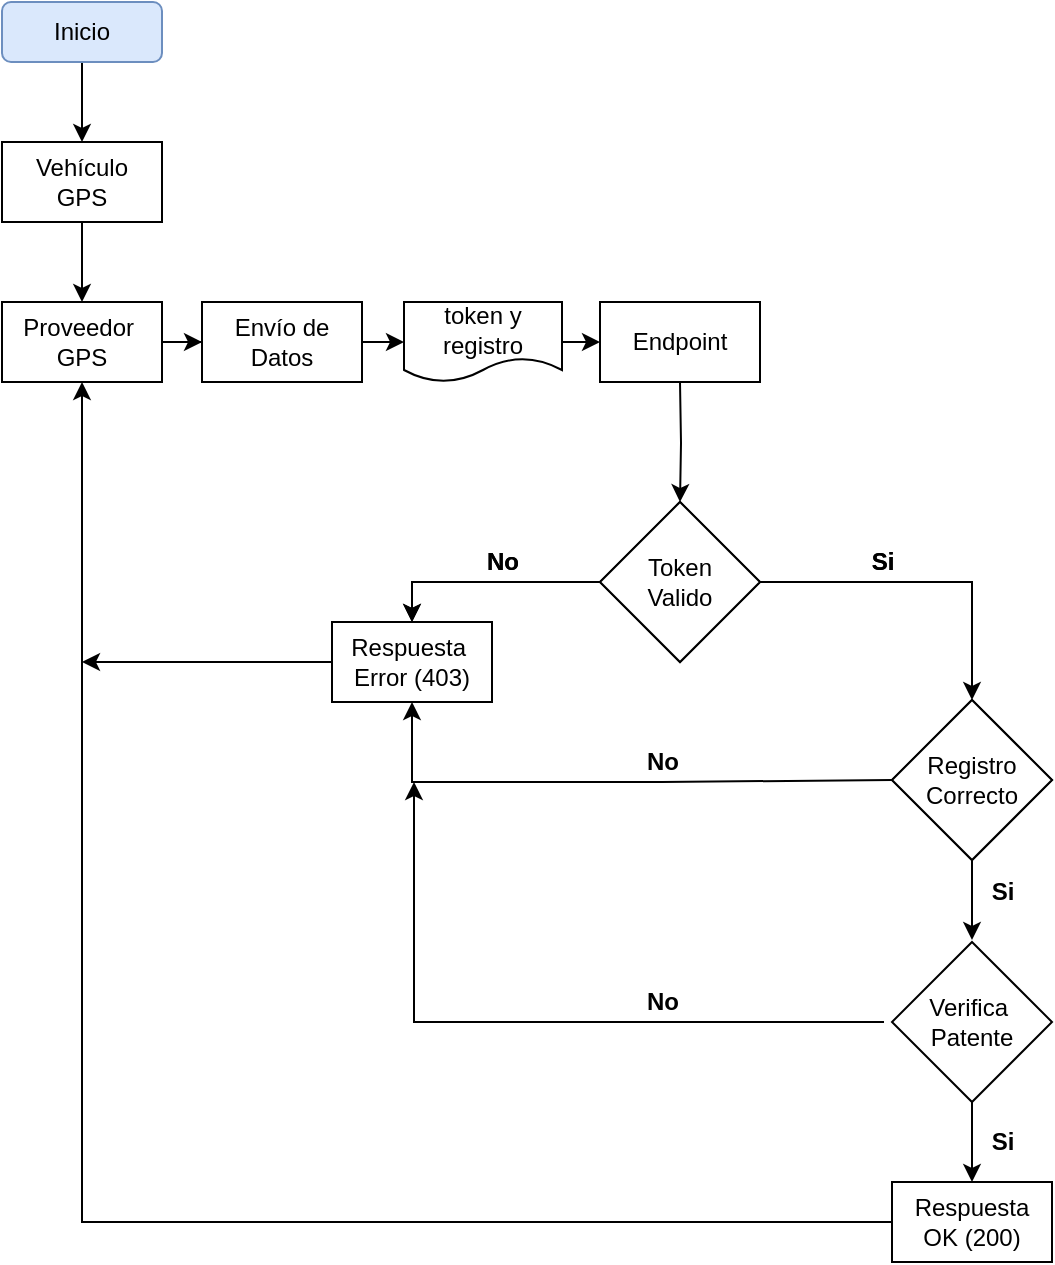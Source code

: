 <mxfile version="17.4.4" type="github">
  <diagram id="ggKhiA-MEm7EH-LAjlCG" name="Page-1">
    <mxGraphModel dx="1422" dy="786" grid="1" gridSize="10" guides="1" tooltips="1" connect="1" arrows="1" fold="1" page="1" pageScale="1" pageWidth="827" pageHeight="1169" math="0" shadow="0">
      <root>
        <mxCell id="0" />
        <mxCell id="1" parent="0" />
        <mxCell id="SpZ6nx0x9VD4QV0NILSI-11" value="" style="edgeStyle=orthogonalEdgeStyle;rounded=0;orthogonalLoop=1;jettySize=auto;html=1;" edge="1" parent="1" source="SpZ6nx0x9VD4QV0NILSI-1" target="SpZ6nx0x9VD4QV0NILSI-10">
          <mxGeometry relative="1" as="geometry" />
        </mxCell>
        <mxCell id="SpZ6nx0x9VD4QV0NILSI-1" value="Inicio" style="rounded=1;whiteSpace=wrap;html=1;fillColor=#dae8fc;strokeColor=#6c8ebf;" vertex="1" parent="1">
          <mxGeometry x="180" y="140" width="80" height="30" as="geometry" />
        </mxCell>
        <mxCell id="SpZ6nx0x9VD4QV0NILSI-13" value="" style="edgeStyle=orthogonalEdgeStyle;rounded=0;orthogonalLoop=1;jettySize=auto;html=1;" edge="1" parent="1" source="SpZ6nx0x9VD4QV0NILSI-10" target="SpZ6nx0x9VD4QV0NILSI-12">
          <mxGeometry relative="1" as="geometry" />
        </mxCell>
        <mxCell id="SpZ6nx0x9VD4QV0NILSI-10" value="Vehículo&lt;br&gt;GPS" style="rounded=0;whiteSpace=wrap;html=1;" vertex="1" parent="1">
          <mxGeometry x="180" y="210" width="80" height="40" as="geometry" />
        </mxCell>
        <mxCell id="SpZ6nx0x9VD4QV0NILSI-58" value="" style="edgeStyle=orthogonalEdgeStyle;rounded=0;orthogonalLoop=1;jettySize=auto;html=1;" edge="1" parent="1" source="SpZ6nx0x9VD4QV0NILSI-12" target="SpZ6nx0x9VD4QV0NILSI-57">
          <mxGeometry relative="1" as="geometry" />
        </mxCell>
        <mxCell id="SpZ6nx0x9VD4QV0NILSI-12" value="Proveedor&amp;nbsp;&lt;br&gt;GPS" style="rounded=0;whiteSpace=wrap;html=1;" vertex="1" parent="1">
          <mxGeometry x="180" y="290" width="80" height="40" as="geometry" />
        </mxCell>
        <mxCell id="SpZ6nx0x9VD4QV0NILSI-19" value="" style="edgeStyle=orthogonalEdgeStyle;rounded=0;orthogonalLoop=1;jettySize=auto;html=1;" edge="1" parent="1" target="SpZ6nx0x9VD4QV0NILSI-18">
          <mxGeometry relative="1" as="geometry">
            <mxPoint x="519" y="330" as="sourcePoint" />
          </mxGeometry>
        </mxCell>
        <mxCell id="SpZ6nx0x9VD4QV0NILSI-15" value="Endpoint" style="rounded=0;whiteSpace=wrap;html=1;" vertex="1" parent="1">
          <mxGeometry x="479" y="290" width="80" height="40" as="geometry" />
        </mxCell>
        <mxCell id="SpZ6nx0x9VD4QV0NILSI-21" value="" style="edgeStyle=orthogonalEdgeStyle;rounded=0;orthogonalLoop=1;jettySize=auto;html=1;" edge="1" parent="1" source="SpZ6nx0x9VD4QV0NILSI-18" target="SpZ6nx0x9VD4QV0NILSI-20">
          <mxGeometry relative="1" as="geometry">
            <Array as="points">
              <mxPoint x="385" y="430" />
            </Array>
          </mxGeometry>
        </mxCell>
        <mxCell id="SpZ6nx0x9VD4QV0NILSI-24" value="" style="edgeStyle=orthogonalEdgeStyle;rounded=0;orthogonalLoop=1;jettySize=auto;html=1;entryX=0.5;entryY=0;entryDx=0;entryDy=0;" edge="1" parent="1" source="SpZ6nx0x9VD4QV0NILSI-18" target="SpZ6nx0x9VD4QV0NILSI-38">
          <mxGeometry relative="1" as="geometry">
            <mxPoint x="665" y="450" as="targetPoint" />
            <Array as="points">
              <mxPoint x="665" y="430" />
            </Array>
          </mxGeometry>
        </mxCell>
        <mxCell id="SpZ6nx0x9VD4QV0NILSI-18" value="¿Token &lt;br&gt;Valido?" style="rhombus;whiteSpace=wrap;html=1;rounded=0;" vertex="1" parent="1">
          <mxGeometry x="479" y="390" width="80" height="80" as="geometry" />
        </mxCell>
        <mxCell id="SpZ6nx0x9VD4QV0NILSI-20" value="" style="whiteSpace=wrap;html=1;rounded=0;" vertex="1" parent="1">
          <mxGeometry x="345" y="450" width="80" height="40" as="geometry" />
        </mxCell>
        <mxCell id="SpZ6nx0x9VD4QV0NILSI-22" value="No" style="text;html=1;resizable=0;autosize=1;align=center;verticalAlign=middle;points=[];fillColor=none;strokeColor=none;rounded=0;fontStyle=1" vertex="1" parent="1">
          <mxGeometry x="415" y="410" width="30" height="20" as="geometry" />
        </mxCell>
        <mxCell id="SpZ6nx0x9VD4QV0NILSI-25" value="Si" style="text;html=1;resizable=0;autosize=1;align=center;verticalAlign=middle;points=[];fillColor=none;strokeColor=none;rounded=0;fontStyle=1" vertex="1" parent="1">
          <mxGeometry x="605" y="410" width="30" height="20" as="geometry" />
        </mxCell>
        <mxCell id="SpZ6nx0x9VD4QV0NILSI-28" value="" style="edgeStyle=orthogonalEdgeStyle;rounded=0;orthogonalLoop=1;jettySize=auto;html=1;" edge="1" parent="1" source="SpZ6nx0x9VD4QV0NILSI-26">
          <mxGeometry relative="1" as="geometry">
            <mxPoint x="665" y="609" as="targetPoint" />
          </mxGeometry>
        </mxCell>
        <mxCell id="SpZ6nx0x9VD4QV0NILSI-26" value="¿Datos &lt;br&gt;OK?" style="rhombus;whiteSpace=wrap;html=1;rounded=0;" vertex="1" parent="1">
          <mxGeometry x="625" y="489" width="80" height="80" as="geometry" />
        </mxCell>
        <mxCell id="SpZ6nx0x9VD4QV0NILSI-30" value="" style="edgeStyle=orthogonalEdgeStyle;rounded=0;orthogonalLoop=1;jettySize=auto;html=1;" edge="1" parent="1">
          <mxGeometry relative="1" as="geometry">
            <mxPoint x="665" y="649" as="sourcePoint" />
            <mxPoint x="665" y="730" as="targetPoint" />
          </mxGeometry>
        </mxCell>
        <mxCell id="SpZ6nx0x9VD4QV0NILSI-29" value="Respuesta OK (200)" style="whiteSpace=wrap;html=1;rounded=0;" vertex="1" parent="1">
          <mxGeometry x="625" y="730" width="80" height="40" as="geometry" />
        </mxCell>
        <mxCell id="SpZ6nx0x9VD4QV0NILSI-31" value="Si" style="text;html=1;resizable=0;autosize=1;align=center;verticalAlign=middle;points=[];fillColor=none;strokeColor=none;rounded=0;fontStyle=1" vertex="1" parent="1">
          <mxGeometry x="665" y="575" width="30" height="20" as="geometry" />
        </mxCell>
        <mxCell id="SpZ6nx0x9VD4QV0NILSI-32" value="Token &lt;br&gt;Valido" style="rhombus;whiteSpace=wrap;html=1;rounded=0;" vertex="1" parent="1">
          <mxGeometry x="479" y="390" width="80" height="80" as="geometry" />
        </mxCell>
        <mxCell id="SpZ6nx0x9VD4QV0NILSI-34" value="Si" style="text;html=1;resizable=0;autosize=1;align=center;verticalAlign=middle;points=[];fillColor=none;strokeColor=none;rounded=0;fontStyle=1" vertex="1" parent="1">
          <mxGeometry x="605" y="410" width="30" height="20" as="geometry" />
        </mxCell>
        <mxCell id="SpZ6nx0x9VD4QV0NILSI-35" value="" style="edgeStyle=orthogonalEdgeStyle;rounded=0;orthogonalLoop=1;jettySize=auto;html=1;" edge="1" source="SpZ6nx0x9VD4QV0NILSI-32" target="SpZ6nx0x9VD4QV0NILSI-36" parent="1">
          <mxGeometry relative="1" as="geometry">
            <Array as="points">
              <mxPoint x="385" y="430" />
            </Array>
          </mxGeometry>
        </mxCell>
        <mxCell id="SpZ6nx0x9VD4QV0NILSI-47" value="" style="edgeStyle=orthogonalEdgeStyle;rounded=0;orthogonalLoop=1;jettySize=auto;html=1;" edge="1" parent="1" source="SpZ6nx0x9VD4QV0NILSI-36">
          <mxGeometry relative="1" as="geometry">
            <mxPoint x="220" y="470" as="targetPoint" />
          </mxGeometry>
        </mxCell>
        <mxCell id="SpZ6nx0x9VD4QV0NILSI-36" value="Respuesta&amp;nbsp;&lt;br&gt;Error (403)" style="whiteSpace=wrap;html=1;rounded=0;" vertex="1" parent="1">
          <mxGeometry x="345" y="450" width="80" height="40" as="geometry" />
        </mxCell>
        <mxCell id="SpZ6nx0x9VD4QV0NILSI-37" value="No" style="text;html=1;resizable=0;autosize=1;align=center;verticalAlign=middle;points=[];fillColor=none;strokeColor=none;rounded=0;fontStyle=1" vertex="1" parent="1">
          <mxGeometry x="415" y="410" width="30" height="20" as="geometry" />
        </mxCell>
        <mxCell id="SpZ6nx0x9VD4QV0NILSI-38" value="Registro Correcto" style="rhombus;whiteSpace=wrap;html=1;rounded=0;" vertex="1" parent="1">
          <mxGeometry x="625" y="489" width="80" height="80" as="geometry" />
        </mxCell>
        <mxCell id="SpZ6nx0x9VD4QV0NILSI-41" value="" style="endArrow=classic;html=1;rounded=0;exitX=0;exitY=0.5;exitDx=0;exitDy=0;entryX=0.5;entryY=1;entryDx=0;entryDy=0;" edge="1" parent="1" source="SpZ6nx0x9VD4QV0NILSI-38" target="SpZ6nx0x9VD4QV0NILSI-36">
          <mxGeometry width="50" height="50" relative="1" as="geometry">
            <mxPoint x="535" y="400" as="sourcePoint" />
            <mxPoint x="385" y="529" as="targetPoint" />
            <Array as="points">
              <mxPoint x="510" y="530" />
              <mxPoint x="385" y="530" />
            </Array>
          </mxGeometry>
        </mxCell>
        <mxCell id="SpZ6nx0x9VD4QV0NILSI-42" value="No" style="text;html=1;resizable=0;autosize=1;align=center;verticalAlign=middle;points=[];fillColor=none;strokeColor=none;rounded=0;fontStyle=1" vertex="1" parent="1">
          <mxGeometry x="495" y="510" width="30" height="20" as="geometry" />
        </mxCell>
        <mxCell id="SpZ6nx0x9VD4QV0NILSI-49" value="" style="endArrow=classic;html=1;rounded=0;entryX=0.5;entryY=1;entryDx=0;entryDy=0;exitX=0;exitY=0.5;exitDx=0;exitDy=0;" edge="1" parent="1" source="SpZ6nx0x9VD4QV0NILSI-29" target="SpZ6nx0x9VD4QV0NILSI-12">
          <mxGeometry width="50" height="50" relative="1" as="geometry">
            <mxPoint x="425" y="520" as="sourcePoint" />
            <mxPoint x="264" y="330" as="targetPoint" />
            <Array as="points">
              <mxPoint x="220" y="750" />
              <mxPoint x="220" y="500" />
            </Array>
          </mxGeometry>
        </mxCell>
        <mxCell id="SpZ6nx0x9VD4QV0NILSI-54" value="" style="edgeStyle=orthogonalEdgeStyle;rounded=0;orthogonalLoop=1;jettySize=auto;html=1;" edge="1" parent="1">
          <mxGeometry relative="1" as="geometry">
            <mxPoint x="436" y="310" as="sourcePoint" />
            <mxPoint x="479" y="310" as="targetPoint" />
          </mxGeometry>
        </mxCell>
        <mxCell id="SpZ6nx0x9VD4QV0NILSI-52" value="token y registro" style="shape=document;whiteSpace=wrap;html=1;boundedLbl=1;" vertex="1" parent="1">
          <mxGeometry x="381" y="290" width="79" height="40" as="geometry" />
        </mxCell>
        <mxCell id="SpZ6nx0x9VD4QV0NILSI-60" value="" style="edgeStyle=orthogonalEdgeStyle;rounded=0;orthogonalLoop=1;jettySize=auto;html=1;" edge="1" parent="1" source="SpZ6nx0x9VD4QV0NILSI-57" target="SpZ6nx0x9VD4QV0NILSI-52">
          <mxGeometry relative="1" as="geometry" />
        </mxCell>
        <mxCell id="SpZ6nx0x9VD4QV0NILSI-57" value="Envío de Datos" style="rounded=0;whiteSpace=wrap;html=1;" vertex="1" parent="1">
          <mxGeometry x="280" y="290" width="80" height="40" as="geometry" />
        </mxCell>
        <mxCell id="SpZ6nx0x9VD4QV0NILSI-61" value="Verifica&amp;nbsp;&lt;br&gt;Patente" style="rhombus;whiteSpace=wrap;html=1;rounded=0;" vertex="1" parent="1">
          <mxGeometry x="625" y="610" width="80" height="80" as="geometry" />
        </mxCell>
        <mxCell id="SpZ6nx0x9VD4QV0NILSI-62" value="Si" style="text;html=1;resizable=0;autosize=1;align=center;verticalAlign=middle;points=[];fillColor=none;strokeColor=none;rounded=0;fontStyle=1" vertex="1" parent="1">
          <mxGeometry x="665" y="700" width="30" height="20" as="geometry" />
        </mxCell>
        <mxCell id="SpZ6nx0x9VD4QV0NILSI-63" value="" style="endArrow=classic;html=1;rounded=0;exitX=0;exitY=0.5;exitDx=0;exitDy=0;" edge="1" parent="1">
          <mxGeometry width="50" height="50" relative="1" as="geometry">
            <mxPoint x="621" y="650" as="sourcePoint" />
            <mxPoint x="386" y="530" as="targetPoint" />
            <Array as="points">
              <mxPoint x="386" y="650" />
            </Array>
          </mxGeometry>
        </mxCell>
        <mxCell id="SpZ6nx0x9VD4QV0NILSI-64" value="No" style="text;html=1;resizable=0;autosize=1;align=center;verticalAlign=middle;points=[];fillColor=none;strokeColor=none;rounded=0;fontStyle=1" vertex="1" parent="1">
          <mxGeometry x="495" y="630" width="30" height="20" as="geometry" />
        </mxCell>
      </root>
    </mxGraphModel>
  </diagram>
</mxfile>
